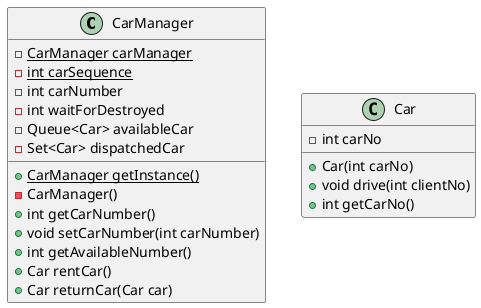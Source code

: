 @startuml example
hide empty members

class CarManager{
    - {static} CarManager carManager
    - {static} int carSequence
    - int carNumber
    - int waitForDestroyed
    - Queue<Car> availableCar
    - Set<Car> dispatchedCar
    
    + {static} CarManager getInstance()
    - CarManager()
    + int getCarNumber()
    + void setCarNumber(int carNumber)
    + int getAvailableNumber()
    + Car rentCar()
    + Car returnCar(Car car)
}

class Car{
    - int carNo

    + Car(int carNo)
    + void drive(int clientNo)
    + int getCarNo()
}

@enduml

